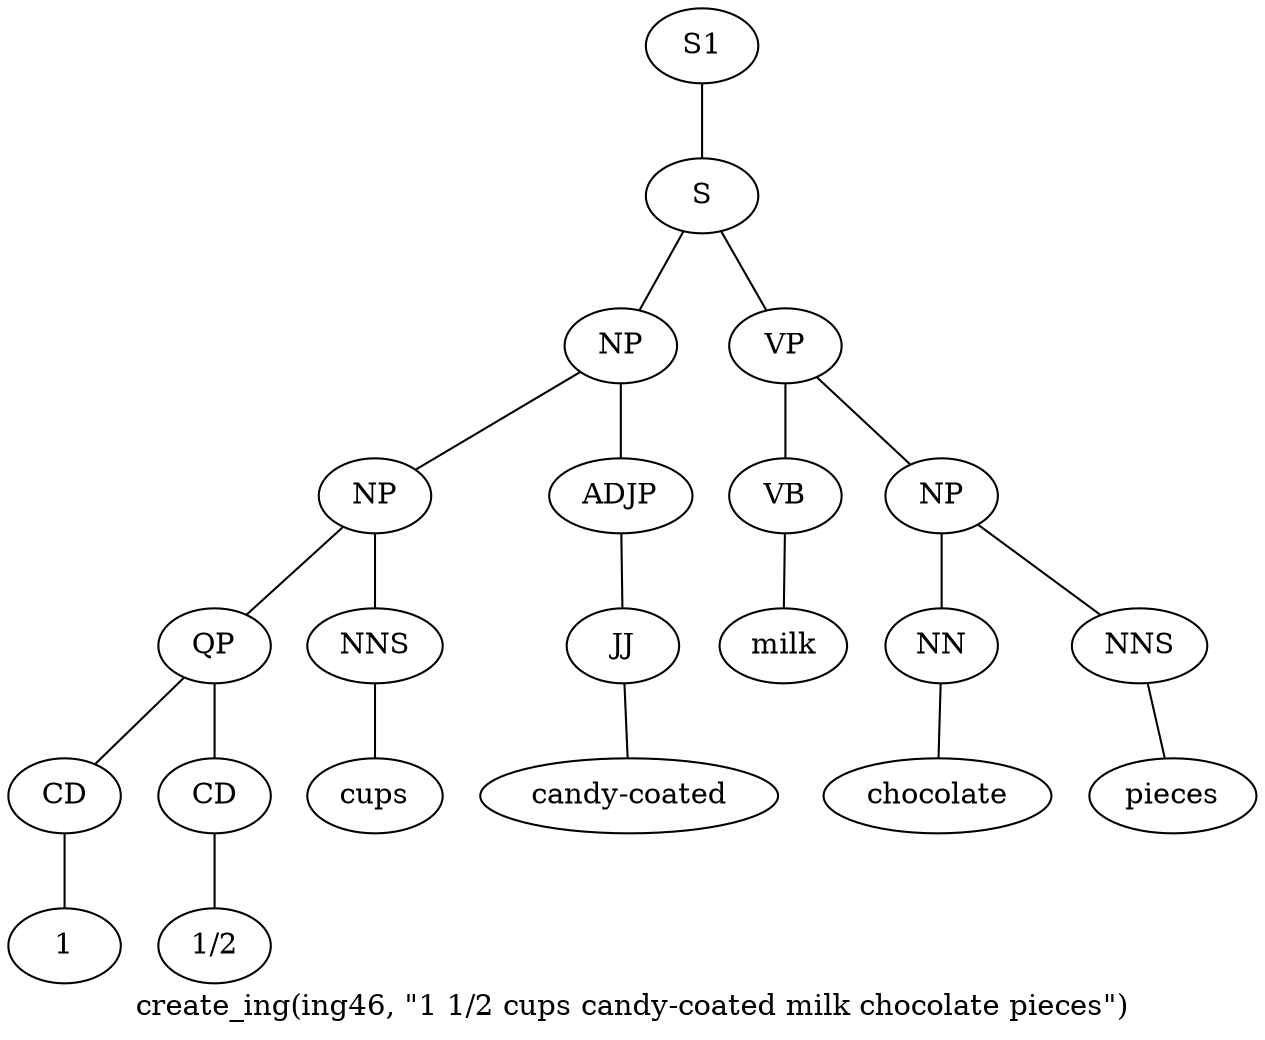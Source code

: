 graph SyntaxGraph {
	label = "create_ing(ing46, \"1 1/2 cups candy-coated milk chocolate pieces\")";
	Node0 [label="S1"];
	Node1 [label="S"];
	Node2 [label="NP"];
	Node3 [label="NP"];
	Node4 [label="QP"];
	Node5 [label="CD"];
	Node6 [label="1"];
	Node7 [label="CD"];
	Node8 [label="1/2"];
	Node9 [label="NNS"];
	Node10 [label="cups"];
	Node11 [label="ADJP"];
	Node12 [label="JJ"];
	Node13 [label="candy-coated"];
	Node14 [label="VP"];
	Node15 [label="VB"];
	Node16 [label="milk"];
	Node17 [label="NP"];
	Node18 [label="NN"];
	Node19 [label="chocolate"];
	Node20 [label="NNS"];
	Node21 [label="pieces"];

	Node0 -- Node1;
	Node1 -- Node2;
	Node1 -- Node14;
	Node2 -- Node3;
	Node2 -- Node11;
	Node3 -- Node4;
	Node3 -- Node9;
	Node4 -- Node5;
	Node4 -- Node7;
	Node5 -- Node6;
	Node7 -- Node8;
	Node9 -- Node10;
	Node11 -- Node12;
	Node12 -- Node13;
	Node14 -- Node15;
	Node14 -- Node17;
	Node15 -- Node16;
	Node17 -- Node18;
	Node17 -- Node20;
	Node18 -- Node19;
	Node20 -- Node21;
}